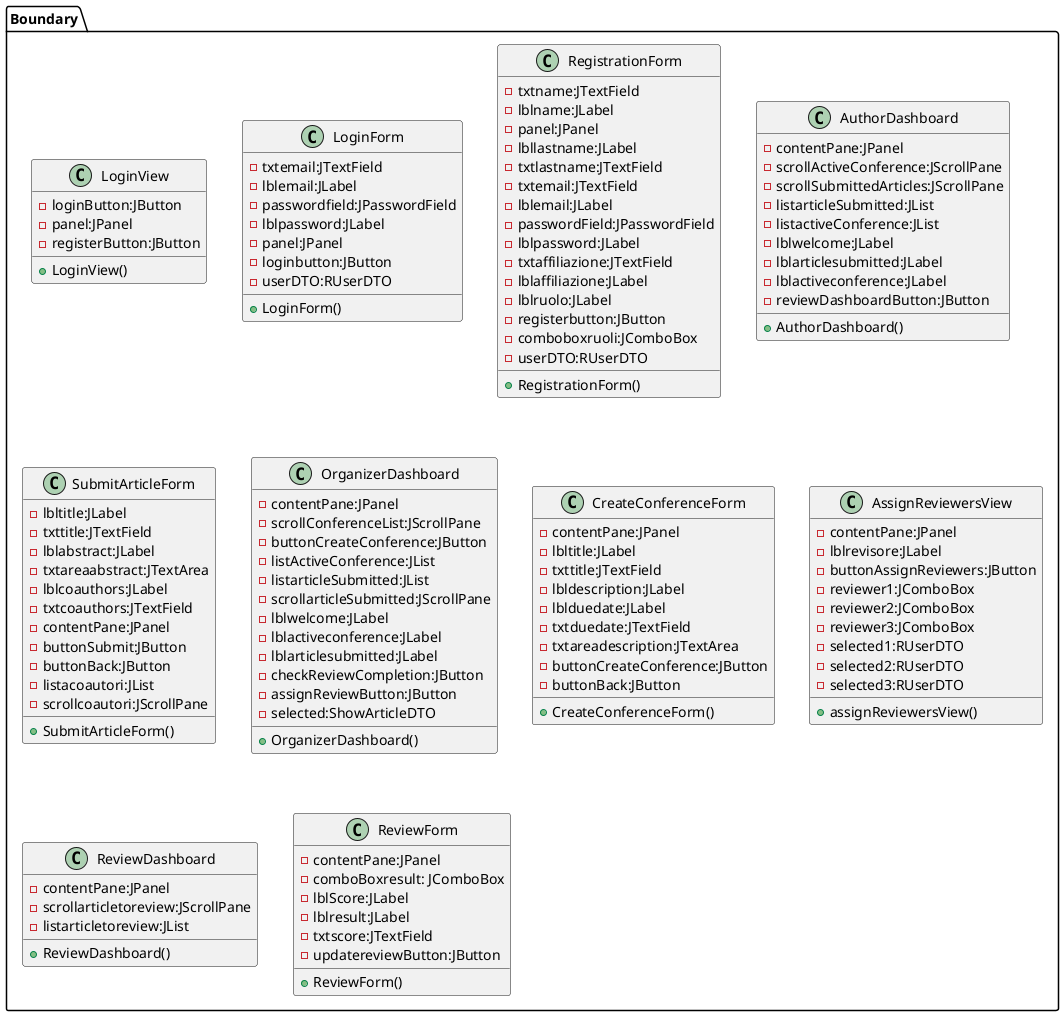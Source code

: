 @startuml
package Boundary {
  class LoginView {
    -loginButton:JButton
    -panel:JPanel
    -registerButton:JButton
    +LoginView()
  }
  class LoginForm{
    -txtemail:JTextField
    -lblemail:JLabel
    -passwordfield:JPasswordField
    -lblpassword:JLabel
    -panel:JPanel
    -loginbutton:JButton
    -userDTO:RUserDTO
    +LoginForm()
  }
  class RegistrationForm{
    -txtname:JTextField
    -lblname:JLabel
    -panel:JPanel
    -lbllastname:JLabel
    -txtlastname:JTextField
    -txtemail:JTextField
    -lblemail:JLabel
    -passwordField:JPasswordField
    -lblpassword:JLabel
    -txtaffiliazione:JTextField
    -lblaffiliazione:JLabel
    -lblruolo:JLabel
    -registerbutton:JButton
    -comboboxruoli:JComboBox
    -userDTO:RUserDTO
    +RegistrationForm()
  }
  
  class AuthorDashboard {
    -contentPane:JPanel
    -scrollActiveConference:JScrollPane
    -scrollSubmittedArticles:JScrollPane
    -listarticleSubmitted:JList
    -listactiveConference:JList
    -lblwelcome:JLabel
    -lblarticlesubmitted:JLabel
    -lblactiveconference:JLabel
    -reviewDashboardButton:JButton
    + AuthorDashboard()
  }
  
  class SubmitArticleForm {
    -lbltitle:JLabel
    -txttitle:JTextField
    -lblabstract:JLabel
    -txtareaabstract:JTextArea
    -lblcoauthors:JLabel
    -txtcoauthors:JTextField
    -contentPane:JPanel
    -buttonSubmit:JButton
    -buttonBack:JButton
    -listacoautori:JList
    -scrollcoautori:JScrollPane
    + SubmitArticleForm()
  }
  
  class OrganizerDashboard {
    -contentPane:JPanel
    -scrollConferenceList:JScrollPane
    -buttonCreateConference:JButton
    -listActiveConference:JList
    -listarticleSubmitted:JList
    -scrollarticleSubmitted:JScrollPane
    -lblwelcome:JLabel
    -lblactiveconference:JLabel
    -lblarticlesubmitted:JLabel
    -checkReviewCompletion:JButton
    -assignReviewButton:JButton
    -selected:ShowArticleDTO
    + OrganizerDashboard()
  }
  
  class CreateConferenceForm {
    -contentPane:JPanel
    -lbltitle:JLabel
    -txttitle:JTextField
    -lbldescription:JLabel
    -lblduedate:JLabel
    -txtduedate:JTextField
    -txtareadescription:JTextArea
    -buttonCreateConference:JButton
    -buttonBack:JButton
    + CreateConferenceForm()
  }
  
  class AssignReviewersView {
    -contentPane:JPanel
    -lblrevisore:JLabel
    -buttonAssignReviewers:JButton
    -reviewer1:JComboBox
    -reviewer2:JComboBox
    -reviewer3:JComboBox
    -selected1:RUserDTO
    -selected2:RUserDTO
    -selected3:RUserDTO
    + assignReviewersView()
  }
    
  class ReviewDashboard {
    -contentPane:JPanel
    -scrollarticletoreview:JScrollPane
    -listarticletoreview:JList
    + ReviewDashboard()
  }

  class ReviewForm{
    -contentPane:JPanel
    -comboBoxresult: JComboBox
    -lblScore:JLabel
    -lblresult:JLabel
    -txtscore:JTextField
    -updatereviewButton:JButton
    +ReviewForm()
  }
}
@enduml